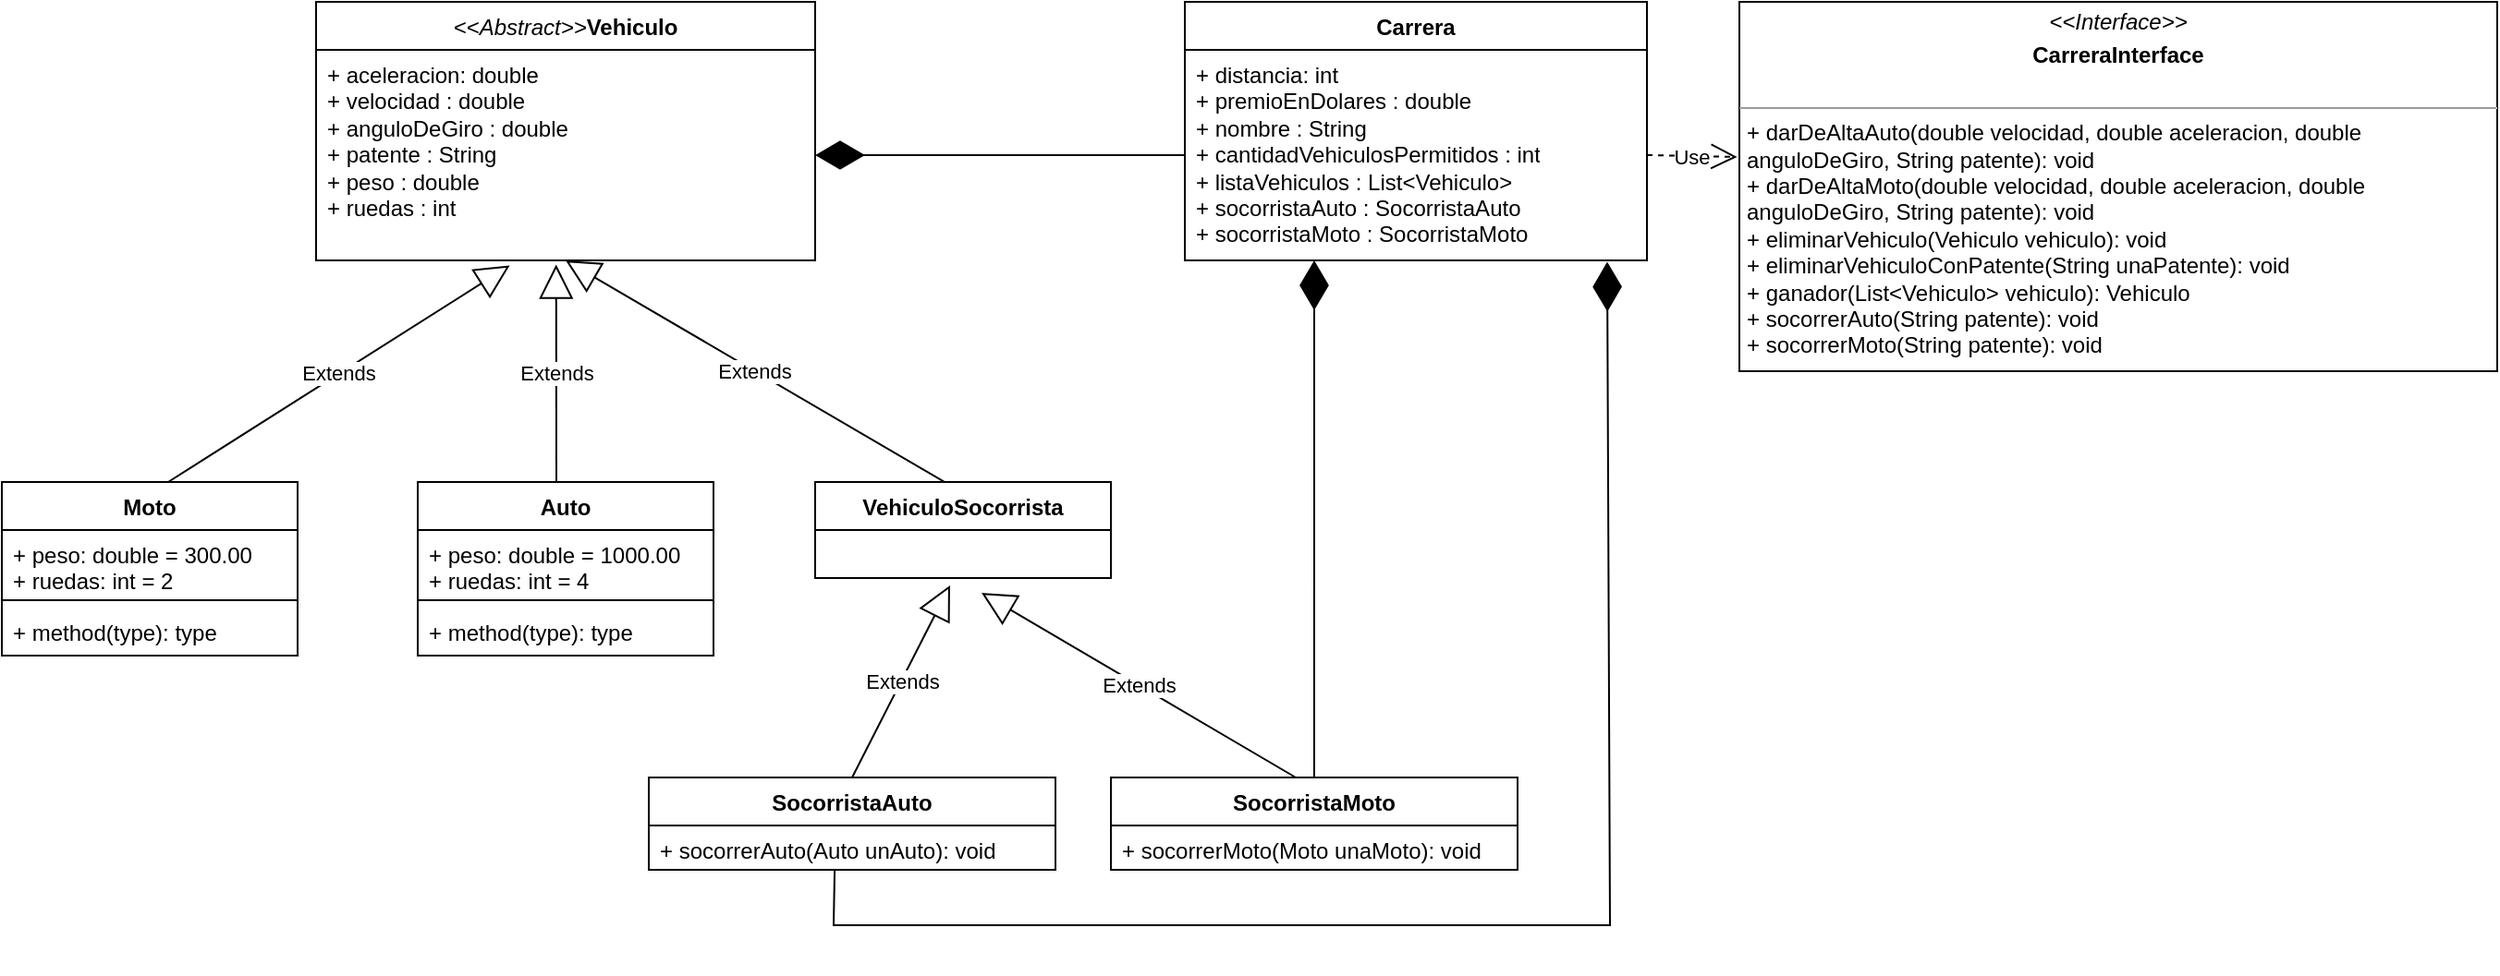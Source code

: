 <mxfile version="21.7.2" type="device">
  <diagram name="Página-1" id="NZQ2BkZgjty3ar514oXB">
    <mxGraphModel dx="1434" dy="803" grid="1" gridSize="10" guides="1" tooltips="1" connect="1" arrows="1" fold="1" page="1" pageScale="1" pageWidth="827" pageHeight="1169" math="0" shadow="0">
      <root>
        <mxCell id="0" />
        <mxCell id="1" parent="0" />
        <mxCell id="9SotH-NGpJFT4Yf5EACV-3" value="&lt;i style=&quot;border-color: var(--border-color); font-weight: 400;&quot;&gt;&amp;lt;&amp;lt;Abstract&amp;gt;&amp;gt;&lt;/i&gt;Vehiculo" style="swimlane;fontStyle=1;align=center;verticalAlign=top;childLayout=stackLayout;horizontal=1;startSize=26;horizontalStack=0;resizeParent=1;resizeParentMax=0;resizeLast=0;collapsible=1;marginBottom=0;whiteSpace=wrap;html=1;" vertex="1" parent="1">
          <mxGeometry x="250" y="60" width="270" height="140" as="geometry" />
        </mxCell>
        <mxCell id="9SotH-NGpJFT4Yf5EACV-4" value="+ aceleracion: double&lt;br&gt;+ velocidad : double&lt;br&gt;+ anguloDeGiro : double&lt;br&gt;+ patente : String&lt;br&gt;+ peso : double&lt;br&gt;+ ruedas : int" style="text;strokeColor=none;fillColor=none;align=left;verticalAlign=top;spacingLeft=4;spacingRight=4;overflow=hidden;rotatable=0;points=[[0,0.5],[1,0.5]];portConstraint=eastwest;whiteSpace=wrap;html=1;" vertex="1" parent="9SotH-NGpJFT4Yf5EACV-3">
          <mxGeometry y="26" width="270" height="114" as="geometry" />
        </mxCell>
        <mxCell id="9SotH-NGpJFT4Yf5EACV-7" value="Carrera" style="swimlane;fontStyle=1;align=center;verticalAlign=top;childLayout=stackLayout;horizontal=1;startSize=26;horizontalStack=0;resizeParent=1;resizeParentMax=0;resizeLast=0;collapsible=1;marginBottom=0;whiteSpace=wrap;html=1;" vertex="1" parent="1">
          <mxGeometry x="720" y="60" width="250" height="140" as="geometry" />
        </mxCell>
        <mxCell id="9SotH-NGpJFT4Yf5EACV-8" value="+ distancia: int&lt;br&gt;+ premioEnDolares : double&lt;br&gt;+ nombre : String&lt;br&gt;+ cantidadVehiculosPermitidos : int&lt;br&gt;+ listaVehiculos : List&amp;lt;Vehiculo&amp;gt;&lt;br&gt;+ socorristaAuto : SocorristaAuto&lt;br&gt;+ socorristaMoto : SocorristaMoto" style="text;strokeColor=none;fillColor=none;align=left;verticalAlign=top;spacingLeft=4;spacingRight=4;overflow=hidden;rotatable=0;points=[[0,0.5],[1,0.5]];portConstraint=eastwest;whiteSpace=wrap;html=1;" vertex="1" parent="9SotH-NGpJFT4Yf5EACV-7">
          <mxGeometry y="26" width="250" height="114" as="geometry" />
        </mxCell>
        <mxCell id="9SotH-NGpJFT4Yf5EACV-19" value="SocorristaAuto" style="swimlane;fontStyle=1;align=center;verticalAlign=top;childLayout=stackLayout;horizontal=1;startSize=26;horizontalStack=0;resizeParent=1;resizeParentMax=0;resizeLast=0;collapsible=1;marginBottom=0;whiteSpace=wrap;html=1;" vertex="1" parent="1">
          <mxGeometry x="430" y="480" width="220" height="50" as="geometry" />
        </mxCell>
        <mxCell id="9SotH-NGpJFT4Yf5EACV-70" value="Extends" style="endArrow=block;endSize=16;endFill=0;html=1;rounded=0;entryX=0.456;entryY=0.5;entryDx=0;entryDy=0;entryPerimeter=0;" edge="1" parent="9SotH-NGpJFT4Yf5EACV-19">
          <mxGeometry width="160" relative="1" as="geometry">
            <mxPoint x="110" as="sourcePoint" />
            <mxPoint x="162.96" y="-104" as="targetPoint" />
          </mxGeometry>
        </mxCell>
        <mxCell id="9SotH-NGpJFT4Yf5EACV-22" value="+ socorrerAuto(Auto unAuto): void&lt;br&gt;" style="text;strokeColor=none;fillColor=none;align=left;verticalAlign=top;spacingLeft=4;spacingRight=4;overflow=hidden;rotatable=0;points=[[0,0.5],[1,0.5]];portConstraint=eastwest;whiteSpace=wrap;html=1;" vertex="1" parent="9SotH-NGpJFT4Yf5EACV-19">
          <mxGeometry y="26" width="220" height="24" as="geometry" />
        </mxCell>
        <mxCell id="9SotH-NGpJFT4Yf5EACV-23" value="SocorristaMoto" style="swimlane;fontStyle=1;align=center;verticalAlign=top;childLayout=stackLayout;horizontal=1;startSize=26;horizontalStack=0;resizeParent=1;resizeParentMax=0;resizeLast=0;collapsible=1;marginBottom=0;whiteSpace=wrap;html=1;" vertex="1" parent="1">
          <mxGeometry x="680.0" y="480" width="220" height="50" as="geometry" />
        </mxCell>
        <mxCell id="9SotH-NGpJFT4Yf5EACV-71" value="Extends" style="endArrow=block;endSize=16;endFill=0;html=1;rounded=0;" edge="1" parent="9SotH-NGpJFT4Yf5EACV-23">
          <mxGeometry width="160" relative="1" as="geometry">
            <mxPoint x="100.0" as="sourcePoint" />
            <mxPoint x="-70.0" y="-100" as="targetPoint" />
          </mxGeometry>
        </mxCell>
        <mxCell id="9SotH-NGpJFT4Yf5EACV-26" value="+ socorrerMoto(Moto unaMoto): void" style="text;strokeColor=none;fillColor=none;align=left;verticalAlign=top;spacingLeft=4;spacingRight=4;overflow=hidden;rotatable=0;points=[[0,0.5],[1,0.5]];portConstraint=eastwest;whiteSpace=wrap;html=1;" vertex="1" parent="9SotH-NGpJFT4Yf5EACV-23">
          <mxGeometry y="26" width="220" height="24" as="geometry" />
        </mxCell>
        <mxCell id="9SotH-NGpJFT4Yf5EACV-27" value="Moto" style="swimlane;fontStyle=1;align=center;verticalAlign=top;childLayout=stackLayout;horizontal=1;startSize=26;horizontalStack=0;resizeParent=1;resizeParentMax=0;resizeLast=0;collapsible=1;marginBottom=0;whiteSpace=wrap;html=1;" vertex="1" parent="1">
          <mxGeometry x="80" y="320" width="160" height="94" as="geometry" />
        </mxCell>
        <mxCell id="9SotH-NGpJFT4Yf5EACV-67" value="Extends" style="endArrow=block;endSize=16;endFill=0;html=1;rounded=0;entryX=0.388;entryY=1.024;entryDx=0;entryDy=0;entryPerimeter=0;" edge="1" parent="9SotH-NGpJFT4Yf5EACV-27" target="9SotH-NGpJFT4Yf5EACV-4">
          <mxGeometry width="160" relative="1" as="geometry">
            <mxPoint x="90" as="sourcePoint" />
            <mxPoint x="280" y="-110" as="targetPoint" />
          </mxGeometry>
        </mxCell>
        <mxCell id="9SotH-NGpJFT4Yf5EACV-28" value="+ peso: double = 300.00&lt;br&gt;+ ruedas: int = 2" style="text;strokeColor=none;fillColor=none;align=left;verticalAlign=top;spacingLeft=4;spacingRight=4;overflow=hidden;rotatable=0;points=[[0,0.5],[1,0.5]];portConstraint=eastwest;whiteSpace=wrap;html=1;" vertex="1" parent="9SotH-NGpJFT4Yf5EACV-27">
          <mxGeometry y="26" width="160" height="34" as="geometry" />
        </mxCell>
        <mxCell id="9SotH-NGpJFT4Yf5EACV-29" value="" style="line;strokeWidth=1;fillColor=none;align=left;verticalAlign=middle;spacingTop=-1;spacingLeft=3;spacingRight=3;rotatable=0;labelPosition=right;points=[];portConstraint=eastwest;strokeColor=inherit;" vertex="1" parent="9SotH-NGpJFT4Yf5EACV-27">
          <mxGeometry y="60" width="160" height="8" as="geometry" />
        </mxCell>
        <mxCell id="9SotH-NGpJFT4Yf5EACV-30" value="+ method(type): type" style="text;strokeColor=none;fillColor=none;align=left;verticalAlign=top;spacingLeft=4;spacingRight=4;overflow=hidden;rotatable=0;points=[[0,0.5],[1,0.5]];portConstraint=eastwest;whiteSpace=wrap;html=1;" vertex="1" parent="9SotH-NGpJFT4Yf5EACV-27">
          <mxGeometry y="68" width="160" height="26" as="geometry" />
        </mxCell>
        <mxCell id="9SotH-NGpJFT4Yf5EACV-31" value="Auto" style="swimlane;fontStyle=1;align=center;verticalAlign=top;childLayout=stackLayout;horizontal=1;startSize=26;horizontalStack=0;resizeParent=1;resizeParentMax=0;resizeLast=0;collapsible=1;marginBottom=0;whiteSpace=wrap;html=1;" vertex="1" parent="1">
          <mxGeometry x="305" y="320" width="160" height="94" as="geometry" />
        </mxCell>
        <mxCell id="9SotH-NGpJFT4Yf5EACV-69" value="Extends" style="endArrow=block;endSize=16;endFill=0;html=1;rounded=0;entryX=0.481;entryY=1.02;entryDx=0;entryDy=0;entryPerimeter=0;" edge="1" parent="9SotH-NGpJFT4Yf5EACV-31" target="9SotH-NGpJFT4Yf5EACV-4">
          <mxGeometry width="160" relative="1" as="geometry">
            <mxPoint x="75" as="sourcePoint" />
            <mxPoint x="75" y="-110" as="targetPoint" />
          </mxGeometry>
        </mxCell>
        <mxCell id="9SotH-NGpJFT4Yf5EACV-32" value="+ peso: double = 1000.00&lt;br style=&quot;border-color: var(--border-color);&quot;&gt;+ ruedas: int = 4" style="text;strokeColor=none;fillColor=none;align=left;verticalAlign=top;spacingLeft=4;spacingRight=4;overflow=hidden;rotatable=0;points=[[0,0.5],[1,0.5]];portConstraint=eastwest;whiteSpace=wrap;html=1;" vertex="1" parent="9SotH-NGpJFT4Yf5EACV-31">
          <mxGeometry y="26" width="160" height="34" as="geometry" />
        </mxCell>
        <mxCell id="9SotH-NGpJFT4Yf5EACV-33" value="" style="line;strokeWidth=1;fillColor=none;align=left;verticalAlign=middle;spacingTop=-1;spacingLeft=3;spacingRight=3;rotatable=0;labelPosition=right;points=[];portConstraint=eastwest;strokeColor=inherit;" vertex="1" parent="9SotH-NGpJFT4Yf5EACV-31">
          <mxGeometry y="60" width="160" height="8" as="geometry" />
        </mxCell>
        <mxCell id="9SotH-NGpJFT4Yf5EACV-34" value="+ method(type): type" style="text;strokeColor=none;fillColor=none;align=left;verticalAlign=top;spacingLeft=4;spacingRight=4;overflow=hidden;rotatable=0;points=[[0,0.5],[1,0.5]];portConstraint=eastwest;whiteSpace=wrap;html=1;" vertex="1" parent="9SotH-NGpJFT4Yf5EACV-31">
          <mxGeometry y="68" width="160" height="26" as="geometry" />
        </mxCell>
        <mxCell id="9SotH-NGpJFT4Yf5EACV-53" value="&lt;p style=&quot;margin:0px;margin-top:4px;text-align:center;&quot;&gt;&lt;i style=&quot;border-color: var(--border-color);&quot;&gt;&amp;lt;&amp;lt;Interface&amp;gt;&amp;gt;&lt;/i&gt;&lt;b&gt;&lt;br&gt;&lt;/b&gt;&lt;/p&gt;&lt;p style=&quot;margin:0px;margin-top:4px;text-align:center;&quot;&gt;&lt;b&gt;CarreraInterface&lt;/b&gt;&lt;/p&gt;&lt;p style=&quot;margin:0px;margin-left:4px;&quot;&gt;&lt;br&gt;&lt;/p&gt;&lt;hr size=&quot;1&quot;&gt;&lt;p style=&quot;margin:0px;margin-left:4px;&quot;&gt;+ darDeAltaAuto(double velocidad, double aceleracion, double anguloDeGiro, String patente): void&lt;br style=&quot;border-color: var(--border-color);&quot;&gt;+ darDeAltaMoto(double velocidad, double aceleracion, double anguloDeGiro, String patente): void&lt;/p&gt;&lt;p style=&quot;margin:0px;margin-left:4px;&quot;&gt;+ eliminarVehiculo(Vehiculo vehiculo): void&lt;br&gt;&lt;/p&gt;&lt;p style=&quot;margin:0px;margin-left:4px;&quot;&gt;+ eliminarVehiculoConPatente(String unaPatente): void&lt;br&gt;&lt;/p&gt;&lt;p style=&quot;margin:0px;margin-left:4px;&quot;&gt;+ ganador(List&amp;lt;Vehiculo&amp;gt; vehiculo): Vehiculo&lt;/p&gt;&lt;p style=&quot;margin:0px;margin-left:4px;&quot;&gt;+ socorrerAuto(String patente): void&lt;br&gt;&lt;/p&gt;&lt;p style=&quot;margin:0px;margin-left:4px;&quot;&gt;+ socorrerMoto(String patente): void&lt;br&gt;&lt;/p&gt;&lt;p style=&quot;margin:0px;margin-left:4px;&quot;&gt;&lt;br&gt;&lt;/p&gt;" style="verticalAlign=top;align=left;overflow=fill;fontSize=12;fontFamily=Helvetica;html=1;whiteSpace=wrap;" vertex="1" parent="1">
          <mxGeometry x="1020" y="60" width="410" height="200" as="geometry" />
        </mxCell>
        <mxCell id="9SotH-NGpJFT4Yf5EACV-60" value="VehiculoSocorrista" style="swimlane;fontStyle=1;align=center;verticalAlign=top;childLayout=stackLayout;horizontal=1;startSize=26;horizontalStack=0;resizeParent=1;resizeParentMax=0;resizeLast=0;collapsible=1;marginBottom=0;whiteSpace=wrap;html=1;" vertex="1" parent="1">
          <mxGeometry x="520" y="320" width="160" height="52" as="geometry" />
        </mxCell>
        <mxCell id="9SotH-NGpJFT4Yf5EACV-68" value="Extends" style="endArrow=block;endSize=16;endFill=0;html=1;rounded=0;entryX=0.5;entryY=1;entryDx=0;entryDy=0;" edge="1" parent="9SotH-NGpJFT4Yf5EACV-60" target="9SotH-NGpJFT4Yf5EACV-3">
          <mxGeometry width="160" relative="1" as="geometry">
            <mxPoint x="70" as="sourcePoint" />
            <mxPoint x="230" as="targetPoint" />
          </mxGeometry>
        </mxCell>
        <mxCell id="9SotH-NGpJFT4Yf5EACV-102" value="" style="endArrow=diamondThin;endFill=1;endSize=24;html=1;rounded=0;entryX=1;entryY=0.5;entryDx=0;entryDy=0;exitX=0;exitY=0.5;exitDx=0;exitDy=0;" edge="1" parent="1" source="9SotH-NGpJFT4Yf5EACV-8" target="9SotH-NGpJFT4Yf5EACV-4">
          <mxGeometry width="160" relative="1" as="geometry">
            <mxPoint x="620" y="220" as="sourcePoint" />
            <mxPoint x="780" y="220" as="targetPoint" />
          </mxGeometry>
        </mxCell>
        <mxCell id="9SotH-NGpJFT4Yf5EACV-103" value="" style="endArrow=diamondThin;endFill=1;endSize=24;html=1;rounded=0;exitX=0.5;exitY=0;exitDx=0;exitDy=0;" edge="1" parent="1">
          <mxGeometry width="160" relative="1" as="geometry">
            <mxPoint x="789.98" y="480" as="sourcePoint" />
            <mxPoint x="790" y="200" as="targetPoint" />
          </mxGeometry>
        </mxCell>
        <mxCell id="9SotH-NGpJFT4Yf5EACV-104" value="" style="endArrow=diamondThin;endFill=1;endSize=24;html=1;rounded=0;entryX=0.914;entryY=1.007;entryDx=0;entryDy=0;entryPerimeter=0;exitX=0.457;exitY=1.013;exitDx=0;exitDy=0;exitPerimeter=0;" edge="1" parent="1" source="9SotH-NGpJFT4Yf5EACV-22" target="9SotH-NGpJFT4Yf5EACV-8">
          <mxGeometry width="160" relative="1" as="geometry">
            <mxPoint x="950" y="390" as="sourcePoint" />
            <mxPoint x="1040" y="310" as="targetPoint" />
            <Array as="points">
              <mxPoint x="530" y="560" />
              <mxPoint x="950" y="560" />
            </Array>
          </mxGeometry>
        </mxCell>
        <mxCell id="9SotH-NGpJFT4Yf5EACV-105" value="Use" style="endArrow=open;endSize=12;dashed=1;html=1;rounded=0;exitX=1;exitY=0.5;exitDx=0;exitDy=0;entryX=-0.003;entryY=0.42;entryDx=0;entryDy=0;entryPerimeter=0;" edge="1" parent="1" source="9SotH-NGpJFT4Yf5EACV-8" target="9SotH-NGpJFT4Yf5EACV-53">
          <mxGeometry width="160" relative="1" as="geometry">
            <mxPoint x="930" y="180" as="sourcePoint" />
            <mxPoint x="1090" y="180" as="targetPoint" />
          </mxGeometry>
        </mxCell>
      </root>
    </mxGraphModel>
  </diagram>
</mxfile>
